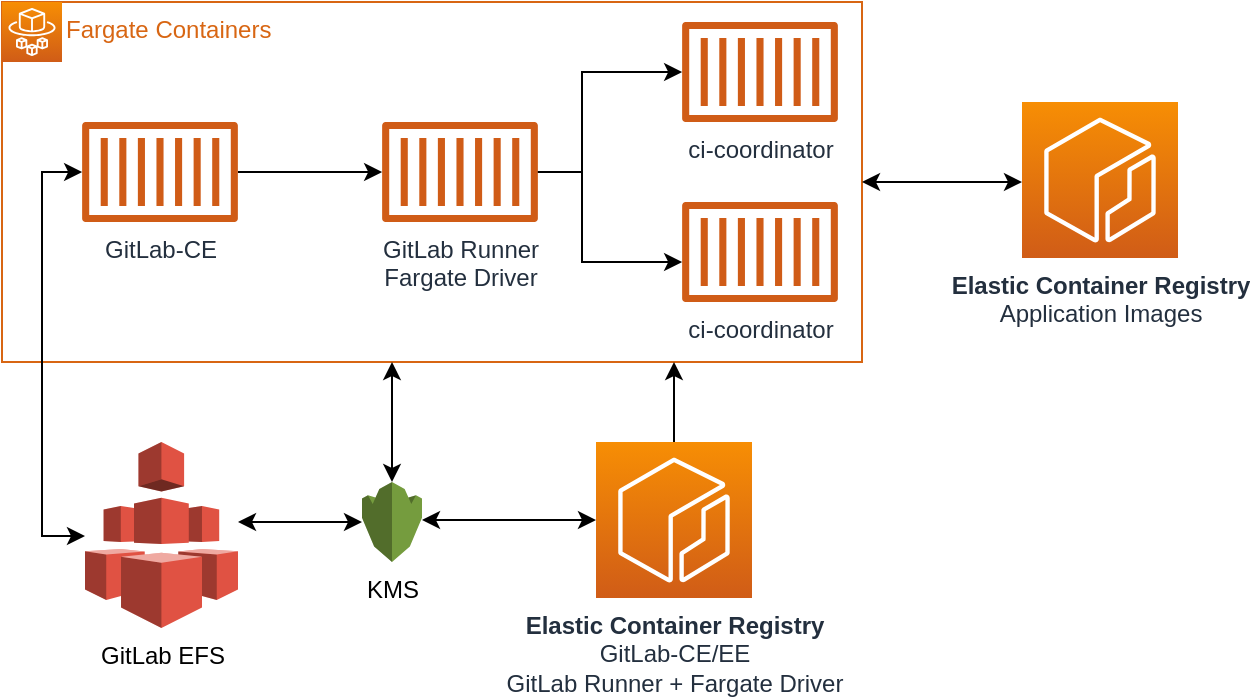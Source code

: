 <mxfile version="14.1.8" type="device"><diagram id="JA4lUuinBEQo3WrdGOaD" name="Page-1"><mxGraphModel dx="920" dy="591" grid="1" gridSize="10" guides="1" tooltips="1" connect="1" arrows="1" fold="1" page="1" pageScale="1" pageWidth="850" pageHeight="1100" math="0" shadow="0"><root><mxCell id="0"/><mxCell id="1" parent="0" visible="0"/><mxCell id="4PwvsmOSWt_abMB9CM2_-1" value="AWS Cloud" style="points=[[0,0],[0.25,0],[0.5,0],[0.75,0],[1,0],[1,0.25],[1,0.5],[1,0.75],[1,1],[0.75,1],[0.5,1],[0.25,1],[0,1],[0,0.75],[0,0.5],[0,0.25]];outlineConnect=0;gradientColor=none;html=1;whiteSpace=wrap;fontSize=12;fontStyle=0;shape=mxgraph.aws4.group;grIcon=mxgraph.aws4.group_aws_cloud_alt;strokeColor=#232F3E;fillColor=none;verticalAlign=top;align=left;spacingLeft=30;fontColor=#232F3E;dashed=0;" vertex="1" parent="1"><mxGeometry x="40" y="120" width="760" height="390" as="geometry"/></mxCell><mxCell id="4PwvsmOSWt_abMB9CM2_-46" style="edgeStyle=orthogonalEdgeStyle;rounded=0;orthogonalLoop=1;jettySize=auto;html=1;startArrow=none;startFill=0;" edge="1" parent="1" source="4PwvsmOSWt_abMB9CM2_-6" target="4PwvsmOSWt_abMB9CM2_-8"><mxGeometry relative="1" as="geometry"/></mxCell><object label="GitLab" id="4PwvsmOSWt_abMB9CM2_-37"><mxCell parent="0"/></object><mxCell id="4PwvsmOSWt_abMB9CM2_-3" value="Fargate Containers" style="points=[[0,0],[0.25,0],[0.5,0],[0.75,0],[1,0],[1,0.25],[1,0.5],[1,0.75],[1,1],[0.75,1],[0.5,1],[0.25,1],[0,1],[0,0.75],[0,0.5],[0,0.25]];outlineConnect=0;gradientColor=none;html=1;whiteSpace=wrap;fontSize=12;fontStyle=0;shape=mxgraph.aws4.group;grIcon=mxgraph.aws4.group_ec2_instance_contents;strokeColor=#D86613;fillColor=none;verticalAlign=top;align=left;spacingLeft=30;fontColor=#D86613;dashed=0;" vertex="1" parent="4PwvsmOSWt_abMB9CM2_-37"><mxGeometry x="50" y="150" width="430" height="180" as="geometry"/></mxCell><mxCell id="4PwvsmOSWt_abMB9CM2_-47" style="edgeStyle=orthogonalEdgeStyle;rounded=0;orthogonalLoop=1;jettySize=auto;html=1;startArrow=none;startFill=0;" edge="1" parent="4PwvsmOSWt_abMB9CM2_-37" source="4PwvsmOSWt_abMB9CM2_-6" target="4PwvsmOSWt_abMB9CM2_-8"><mxGeometry relative="1" as="geometry"/></mxCell><mxCell id="4PwvsmOSWt_abMB9CM2_-6" value="GitLab-CE" style="outlineConnect=0;fontColor=#232F3E;gradientColor=none;fillColor=#D05C17;strokeColor=none;dashed=0;verticalLabelPosition=bottom;verticalAlign=top;align=center;html=1;fontSize=12;fontStyle=0;aspect=fixed;pointerEvents=1;shape=mxgraph.aws4.container_1;" vertex="1" parent="4PwvsmOSWt_abMB9CM2_-37"><mxGeometry x="90" y="210" width="78" height="50" as="geometry"/></mxCell><mxCell id="4PwvsmOSWt_abMB9CM2_-8" value="GitLab Runner&lt;br&gt;Fargate Driver" style="outlineConnect=0;fontColor=#232F3E;gradientColor=none;fillColor=#D05C17;strokeColor=none;dashed=0;verticalLabelPosition=bottom;verticalAlign=top;align=center;html=1;fontSize=12;fontStyle=0;aspect=fixed;pointerEvents=1;shape=mxgraph.aws4.container_1;" vertex="1" parent="4PwvsmOSWt_abMB9CM2_-37"><mxGeometry x="240" y="210" width="78" height="50" as="geometry"/></mxCell><mxCell id="4PwvsmOSWt_abMB9CM2_-11" value="ci-coordinator" style="outlineConnect=0;fontColor=#232F3E;gradientColor=none;fillColor=#D05C17;strokeColor=none;dashed=0;verticalLabelPosition=bottom;verticalAlign=top;align=center;html=1;fontSize=12;fontStyle=0;aspect=fixed;pointerEvents=1;shape=mxgraph.aws4.container_1;" vertex="1" parent="4PwvsmOSWt_abMB9CM2_-37"><mxGeometry x="390" y="160" width="78" height="50" as="geometry"/></mxCell><mxCell id="4PwvsmOSWt_abMB9CM2_-13" value="ci-coordinator" style="outlineConnect=0;fontColor=#232F3E;gradientColor=none;fillColor=#D05C17;strokeColor=none;dashed=0;verticalLabelPosition=bottom;verticalAlign=top;align=center;html=1;fontSize=12;fontStyle=0;aspect=fixed;pointerEvents=1;shape=mxgraph.aws4.container_1;" vertex="1" parent="4PwvsmOSWt_abMB9CM2_-37"><mxGeometry x="390" y="250" width="78" height="50" as="geometry"/></mxCell><mxCell id="4PwvsmOSWt_abMB9CM2_-45" value="" style="edgeStyle=orthogonalEdgeStyle;rounded=0;orthogonalLoop=1;jettySize=auto;html=1;startArrow=none;startFill=0;" edge="1" parent="4PwvsmOSWt_abMB9CM2_-37" source="4PwvsmOSWt_abMB9CM2_-8" target="4PwvsmOSWt_abMB9CM2_-13"><mxGeometry relative="1" as="geometry"><mxPoint x="320" y="240" as="sourcePoint"/><Array as="points"><mxPoint x="340" y="235"/><mxPoint x="340" y="280"/></Array></mxGeometry></mxCell><mxCell id="4PwvsmOSWt_abMB9CM2_-15" style="edgeStyle=orthogonalEdgeStyle;rounded=0;orthogonalLoop=1;jettySize=auto;html=1;startArrow=classic;startFill=1;" edge="1" parent="4PwvsmOSWt_abMB9CM2_-37" source="4PwvsmOSWt_abMB9CM2_-6" target="4PwvsmOSWt_abMB9CM2_-7"><mxGeometry relative="1" as="geometry"><Array as="points"><mxPoint x="70" y="235"/><mxPoint x="70" y="417"/></Array></mxGeometry></mxCell><mxCell id="4PwvsmOSWt_abMB9CM2_-7" value="GitLab EFS" style="outlineConnect=0;dashed=0;verticalLabelPosition=bottom;verticalAlign=top;align=center;html=1;shape=mxgraph.aws3.efs;fillColor=#E05243;gradientColor=none;" vertex="1" parent="4PwvsmOSWt_abMB9CM2_-37"><mxGeometry x="91.5" y="370" width="76.5" height="93" as="geometry"/></mxCell><mxCell id="4PwvsmOSWt_abMB9CM2_-10" value="KMS" style="outlineConnect=0;dashed=0;verticalLabelPosition=bottom;verticalAlign=top;align=center;html=1;shape=mxgraph.aws3.kms;fillColor=#759C3E;gradientColor=none;" vertex="1" parent="4PwvsmOSWt_abMB9CM2_-37"><mxGeometry x="230" y="390" width="30" height="40" as="geometry"/></mxCell><mxCell id="4PwvsmOSWt_abMB9CM2_-19" style="edgeStyle=orthogonalEdgeStyle;rounded=0;orthogonalLoop=1;jettySize=auto;html=1;startArrow=classic;startFill=1;" edge="1" parent="4PwvsmOSWt_abMB9CM2_-37" source="4PwvsmOSWt_abMB9CM2_-10" target="4PwvsmOSWt_abMB9CM2_-7"><mxGeometry relative="1" as="geometry"><Array as="points"><mxPoint x="210" y="410"/><mxPoint x="210" y="410"/></Array></mxGeometry></mxCell><mxCell id="4PwvsmOSWt_abMB9CM2_-20" style="edgeStyle=orthogonalEdgeStyle;rounded=0;orthogonalLoop=1;jettySize=auto;html=1;startArrow=classic;startFill=1;" edge="1" parent="4PwvsmOSWt_abMB9CM2_-37" source="4PwvsmOSWt_abMB9CM2_-10" target="4PwvsmOSWt_abMB9CM2_-3"><mxGeometry relative="1" as="geometry"><Array as="points"><mxPoint x="245" y="340"/><mxPoint x="245" y="340"/></Array></mxGeometry></mxCell><mxCell id="4PwvsmOSWt_abMB9CM2_-18" style="edgeStyle=orthogonalEdgeStyle;rounded=0;orthogonalLoop=1;jettySize=auto;html=1;startArrow=classic;startFill=1;" edge="1" parent="4PwvsmOSWt_abMB9CM2_-37" source="4PwvsmOSWt_abMB9CM2_-10" target="4PwvsmOSWt_abMB9CM2_-9"><mxGeometry relative="1" as="geometry"><Array as="points"><mxPoint x="280" y="409"/><mxPoint x="280" y="409"/></Array></mxGeometry></mxCell><mxCell id="4PwvsmOSWt_abMB9CM2_-9" value="&lt;b&gt;Elastic Container Registry&lt;/b&gt;&lt;br&gt;GitLab-CE/EE&lt;br&gt;GitLab Runner + Fargate Driver" style="outlineConnect=0;fontColor=#232F3E;gradientColor=#F78E04;gradientDirection=north;fillColor=#D05C17;strokeColor=#ffffff;dashed=0;verticalLabelPosition=bottom;verticalAlign=top;align=center;html=1;fontSize=12;fontStyle=0;aspect=fixed;shape=mxgraph.aws4.resourceIcon;resIcon=mxgraph.aws4.ecr;" vertex="1" parent="4PwvsmOSWt_abMB9CM2_-37"><mxGeometry x="347" y="370" width="78" height="78" as="geometry"/></mxCell><mxCell id="4PwvsmOSWt_abMB9CM2_-4" value="" style="outlineConnect=0;fontColor=#232F3E;gradientColor=#F78E04;gradientDirection=north;fillColor=#D05C17;strokeColor=#ffffff;dashed=0;verticalLabelPosition=bottom;verticalAlign=top;align=center;html=1;fontSize=12;fontStyle=0;aspect=fixed;shape=mxgraph.aws4.resourceIcon;resIcon=mxgraph.aws4.fargate;" vertex="1" parent="4PwvsmOSWt_abMB9CM2_-37"><mxGeometry x="50" y="150" width="30" height="30" as="geometry"/></mxCell><mxCell id="4PwvsmOSWt_abMB9CM2_-43" style="edgeStyle=orthogonalEdgeStyle;rounded=0;orthogonalLoop=1;jettySize=auto;html=1;startArrow=none;startFill=0;" edge="1" parent="4PwvsmOSWt_abMB9CM2_-37" source="4PwvsmOSWt_abMB9CM2_-9"><mxGeometry relative="1" as="geometry"><mxPoint x="386" y="330" as="targetPoint"/><Array as="points"><mxPoint x="386" y="330"/></Array></mxGeometry></mxCell><mxCell id="4PwvsmOSWt_abMB9CM2_-44" style="edgeStyle=orthogonalEdgeStyle;rounded=0;orthogonalLoop=1;jettySize=auto;html=1;startArrow=none;startFill=0;" edge="1" parent="4PwvsmOSWt_abMB9CM2_-37" source="4PwvsmOSWt_abMB9CM2_-8" target="4PwvsmOSWt_abMB9CM2_-11"><mxGeometry relative="1" as="geometry"><Array as="points"><mxPoint x="340" y="235"/><mxPoint x="340" y="185"/></Array></mxGeometry></mxCell><object label="Application" id="4PwvsmOSWt_abMB9CM2_-38"><mxCell parent="0" visible="0"/></object><mxCell id="4PwvsmOSWt_abMB9CM2_-32" style="edgeStyle=orthogonalEdgeStyle;rounded=0;orthogonalLoop=1;jettySize=auto;html=1;startArrow=classic;startFill=1;" edge="1" parent="4PwvsmOSWt_abMB9CM2_-38" source="4PwvsmOSWt_abMB9CM2_-21" target="4PwvsmOSWt_abMB9CM2_-23"><mxGeometry relative="1" as="geometry"/></mxCell><mxCell id="4PwvsmOSWt_abMB9CM2_-23" value="EventBridge" style="outlineConnect=0;fontColor=#232F3E;gradientColor=#F34482;gradientDirection=north;fillColor=#BC1356;strokeColor=#ffffff;dashed=0;verticalLabelPosition=bottom;verticalAlign=top;align=center;html=1;fontSize=12;fontStyle=0;aspect=fixed;shape=mxgraph.aws4.resourceIcon;resIcon=mxgraph.aws4.eventbridge;" vertex="1" parent="4PwvsmOSWt_abMB9CM2_-38"><mxGeometry x="690" y="200" width="78" height="78" as="geometry"/></mxCell><mxCell id="4PwvsmOSWt_abMB9CM2_-34" style="edgeStyle=orthogonalEdgeStyle;rounded=0;orthogonalLoop=1;jettySize=auto;html=1;startArrow=classic;startFill=1;" edge="1" parent="4PwvsmOSWt_abMB9CM2_-38" source="4PwvsmOSWt_abMB9CM2_-23" target="4PwvsmOSWt_abMB9CM2_-26"><mxGeometry relative="1" as="geometry"><Array as="points"><mxPoint x="790" y="239"/><mxPoint x="790" y="370"/><mxPoint x="640" y="370"/><mxPoint x="640" y="416"/></Array></mxGeometry></mxCell><mxCell id="4PwvsmOSWt_abMB9CM2_-24" value="AWS Test" style="points=[[0,0],[0.25,0],[0.5,0],[0.75,0],[1,0],[1,0.25],[1,0.5],[1,0.75],[1,1],[0.75,1],[0.5,1],[0.25,1],[0,1],[0,0.75],[0,0.5],[0,0.25]];outlineConnect=0;gradientColor=none;html=1;whiteSpace=wrap;fontSize=12;fontStyle=0;shape=mxgraph.aws4.group;grIcon=mxgraph.aws4.group_aws_cloud;strokeColor=#232F3E;fillColor=none;verticalAlign=top;align=left;spacingLeft=30;fontColor=#232F3E;dashed=0;" vertex="1" parent="4PwvsmOSWt_abMB9CM2_-38"><mxGeometry x="670" y="380" width="130" height="130" as="geometry"/></mxCell><mxCell id="4PwvsmOSWt_abMB9CM2_-27" value="EventBridge" style="outlineConnect=0;fontColor=#232F3E;gradientColor=#F34482;gradientDirection=north;fillColor=#BC1356;strokeColor=#ffffff;dashed=0;verticalLabelPosition=bottom;verticalAlign=top;align=center;html=1;fontSize=12;fontStyle=0;aspect=fixed;shape=mxgraph.aws4.resourceIcon;resIcon=mxgraph.aws4.eventbridge;" vertex="1" parent="4PwvsmOSWt_abMB9CM2_-38"><mxGeometry x="723" y="404" width="24" height="24" as="geometry"/></mxCell><mxCell id="4PwvsmOSWt_abMB9CM2_-26" value="EventBridge" style="outlineConnect=0;fontColor=#232F3E;gradientColor=#F34482;gradientDirection=north;fillColor=#BC1356;strokeColor=#ffffff;dashed=0;verticalLabelPosition=bottom;verticalAlign=top;align=center;html=1;fontSize=12;fontStyle=0;aspect=fixed;shape=mxgraph.aws4.resourceIcon;resIcon=mxgraph.aws4.eventbridge;" vertex="1" parent="4PwvsmOSWt_abMB9CM2_-38"><mxGeometry x="593" y="404" width="24" height="24" as="geometry"/></mxCell><mxCell id="4PwvsmOSWt_abMB9CM2_-25" value="AWS Prod" style="points=[[0,0],[0.25,0],[0.5,0],[0.75,0],[1,0],[1,0.25],[1,0.5],[1,0.75],[1,1],[0.75,1],[0.5,1],[0.25,1],[0,1],[0,0.75],[0,0.5],[0,0.25]];outlineConnect=0;gradientColor=none;html=1;whiteSpace=wrap;fontSize=12;fontStyle=0;shape=mxgraph.aws4.group;grIcon=mxgraph.aws4.group_aws_cloud;strokeColor=#232F3E;fillColor=none;verticalAlign=top;align=left;spacingLeft=30;fontColor=#232F3E;dashed=0;" vertex="1" parent="4PwvsmOSWt_abMB9CM2_-38"><mxGeometry x="540" y="380" width="130" height="130" as="geometry"/></mxCell><mxCell id="4PwvsmOSWt_abMB9CM2_-28" value="App1" style="outlineConnect=0;fontColor=#232F3E;gradientColor=#F78E04;gradientDirection=north;fillColor=#D05C17;strokeColor=#ffffff;dashed=0;verticalLabelPosition=bottom;verticalAlign=top;align=center;html=1;fontSize=12;fontStyle=0;aspect=fixed;shape=mxgraph.aws4.resourceIcon;resIcon=mxgraph.aws4.fargate;" vertex="1" parent="4PwvsmOSWt_abMB9CM2_-38"><mxGeometry x="560" y="460" width="30" height="30" as="geometry"/></mxCell><mxCell id="4PwvsmOSWt_abMB9CM2_-29" value="App2" style="outlineConnect=0;fontColor=#232F3E;gradientColor=#F78E04;gradientDirection=north;fillColor=#D05C17;strokeColor=#ffffff;dashed=0;verticalLabelPosition=bottom;verticalAlign=top;align=center;html=1;fontSize=12;fontStyle=0;aspect=fixed;shape=mxgraph.aws4.resourceIcon;resIcon=mxgraph.aws4.fargate;" vertex="1" parent="4PwvsmOSWt_abMB9CM2_-38"><mxGeometry x="617" y="460" width="30" height="30" as="geometry"/></mxCell><mxCell id="4PwvsmOSWt_abMB9CM2_-30" value="App1" style="outlineConnect=0;fontColor=#232F3E;gradientColor=#F78E04;gradientDirection=north;fillColor=#D05C17;strokeColor=#ffffff;dashed=0;verticalLabelPosition=bottom;verticalAlign=top;align=center;html=1;fontSize=12;fontStyle=0;aspect=fixed;shape=mxgraph.aws4.resourceIcon;resIcon=mxgraph.aws4.fargate;" vertex="1" parent="4PwvsmOSWt_abMB9CM2_-38"><mxGeometry x="690" y="460" width="30" height="30" as="geometry"/></mxCell><mxCell id="4PwvsmOSWt_abMB9CM2_-31" value="App2" style="outlineConnect=0;fontColor=#232F3E;gradientColor=#F78E04;gradientDirection=north;fillColor=#D05C17;strokeColor=#ffffff;dashed=0;verticalLabelPosition=bottom;verticalAlign=top;align=center;html=1;fontSize=12;fontStyle=0;aspect=fixed;shape=mxgraph.aws4.resourceIcon;resIcon=mxgraph.aws4.fargate;" vertex="1" parent="4PwvsmOSWt_abMB9CM2_-38"><mxGeometry x="747" y="460" width="30" height="30" as="geometry"/></mxCell><mxCell id="4PwvsmOSWt_abMB9CM2_-33" style="edgeStyle=orthogonalEdgeStyle;rounded=0;orthogonalLoop=1;jettySize=auto;html=1;startArrow=classic;startFill=1;" edge="1" parent="4PwvsmOSWt_abMB9CM2_-38" source="4PwvsmOSWt_abMB9CM2_-23" target="4PwvsmOSWt_abMB9CM2_-27"><mxGeometry relative="1" as="geometry"><Array as="points"><mxPoint x="790" y="239"/><mxPoint x="790" y="416"/></Array></mxGeometry></mxCell><object label="Common" id="4PwvsmOSWt_abMB9CM2_-48"><mxCell parent="0"/></object><mxCell id="4PwvsmOSWt_abMB9CM2_-21" value="&lt;b&gt;Elastic Container Registry&lt;/b&gt;&lt;br&gt;Application Images" style="outlineConnect=0;fontColor=#232F3E;gradientColor=#F78E04;gradientDirection=north;fillColor=#D05C17;strokeColor=#ffffff;dashed=0;verticalLabelPosition=bottom;verticalAlign=top;align=center;html=1;fontSize=12;fontStyle=0;aspect=fixed;shape=mxgraph.aws4.resourceIcon;resIcon=mxgraph.aws4.ecr;" vertex="1" parent="4PwvsmOSWt_abMB9CM2_-48"><mxGeometry x="560" y="200" width="78" height="78" as="geometry"/></mxCell><mxCell id="4PwvsmOSWt_abMB9CM2_-22" style="edgeStyle=orthogonalEdgeStyle;rounded=0;orthogonalLoop=1;jettySize=auto;html=1;startArrow=classic;startFill=1;" edge="1" parent="4PwvsmOSWt_abMB9CM2_-48" source="4PwvsmOSWt_abMB9CM2_-21" target="4PwvsmOSWt_abMB9CM2_-3"><mxGeometry relative="1" as="geometry"><Array as="points"><mxPoint x="540" y="240"/><mxPoint x="540" y="240"/></Array></mxGeometry></mxCell></root></mxGraphModel></diagram></mxfile>